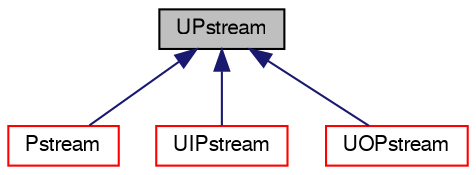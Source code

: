 digraph "UPstream"
{
  bgcolor="transparent";
  edge [fontname="FreeSans",fontsize="10",labelfontname="FreeSans",labelfontsize="10"];
  node [fontname="FreeSans",fontsize="10",shape=record];
  Node0 [label="UPstream",height=0.2,width=0.4,color="black", fillcolor="grey75", style="filled", fontcolor="black"];
  Node0 -> Node1 [dir="back",color="midnightblue",fontsize="10",style="solid",fontname="FreeSans"];
  Node1 [label="Pstream",height=0.2,width=0.4,color="red",URL="$a26250.html",tooltip="Inter-processor communications stream. "];
  Node0 -> Node4 [dir="back",color="midnightblue",fontsize="10",style="solid",fontname="FreeSans"];
  Node4 [label="UIPstream",height=0.2,width=0.4,color="red",URL="$a26258.html",tooltip="Input inter-processor communications stream operating on external buffer. "];
  Node0 -> Node5 [dir="back",color="midnightblue",fontsize="10",style="solid",fontname="FreeSans"];
  Node5 [label="UOPstream",height=0.2,width=0.4,color="red",URL="$a26262.html",tooltip="Output inter-processor communications stream operating on external buffer. "];
}

